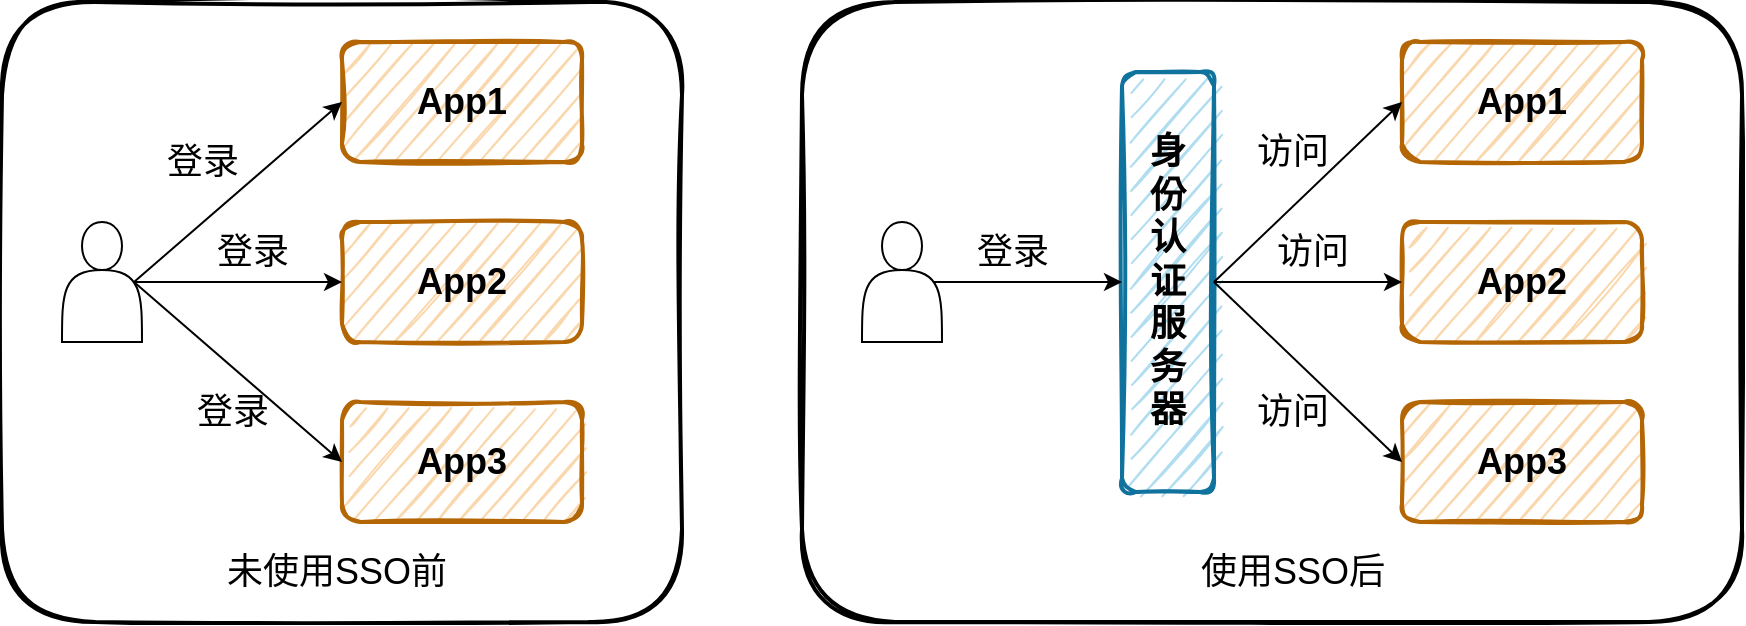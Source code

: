 <mxfile version="19.0.3" type="device"><diagram id="22mfS9VU_5Kv7NF_O8LA" name="第 1 页"><mxGraphModel dx="1186" dy="727" grid="1" gridSize="10" guides="1" tooltips="1" connect="1" arrows="1" fold="1" page="1" pageScale="1" pageWidth="827" pageHeight="1169" math="0" shadow="0"><root><mxCell id="0"/><mxCell id="1" parent="0"/><mxCell id="WaY6V_3Ym8bd02q9bjE4-13" value="" style="group" vertex="1" connectable="0" parent="1"><mxGeometry x="120" y="100" width="340" height="310" as="geometry"/></mxCell><mxCell id="WaY6V_3Ym8bd02q9bjE4-1" value="" style="shape=actor;whiteSpace=wrap;html=1;" vertex="1" parent="WaY6V_3Ym8bd02q9bjE4-13"><mxGeometry x="30" y="110" width="40" height="60" as="geometry"/></mxCell><mxCell id="WaY6V_3Ym8bd02q9bjE4-2" value="&lt;font style=&quot;font-size: 18px;&quot;&gt;&lt;b style=&quot;&quot;&gt;App1&lt;/b&gt;&lt;/font&gt;" style="rounded=1;whiteSpace=wrap;html=1;sketch=1;strokeWidth=2;fillColor=#fad7ac;fillStyle=hachure;strokeColor=#b46504;" vertex="1" parent="WaY6V_3Ym8bd02q9bjE4-13"><mxGeometry x="170" y="20" width="120" height="60" as="geometry"/></mxCell><mxCell id="WaY6V_3Ym8bd02q9bjE4-5" style="rounded=0;orthogonalLoop=1;jettySize=auto;html=1;exitX=0.9;exitY=0.5;exitDx=0;exitDy=0;exitPerimeter=0;entryX=0;entryY=0.5;entryDx=0;entryDy=0;fontSize=18;fontColor=#000000;" edge="1" parent="WaY6V_3Ym8bd02q9bjE4-13" source="WaY6V_3Ym8bd02q9bjE4-1" target="WaY6V_3Ym8bd02q9bjE4-2"><mxGeometry relative="1" as="geometry"/></mxCell><mxCell id="WaY6V_3Ym8bd02q9bjE4-3" value="&lt;font style=&quot;font-size: 18px;&quot;&gt;&lt;b&gt;App2&lt;/b&gt;&lt;/font&gt;" style="rounded=1;whiteSpace=wrap;html=1;sketch=1;strokeWidth=2;fillColor=#fad7ac;fillStyle=hachure;strokeColor=#b46504;" vertex="1" parent="WaY6V_3Ym8bd02q9bjE4-13"><mxGeometry x="170" y="110" width="120" height="60" as="geometry"/></mxCell><mxCell id="WaY6V_3Ym8bd02q9bjE4-6" style="edgeStyle=none;rounded=0;orthogonalLoop=1;jettySize=auto;html=1;exitX=0.9;exitY=0.5;exitDx=0;exitDy=0;exitPerimeter=0;fontSize=18;fontColor=#000000;" edge="1" parent="WaY6V_3Ym8bd02q9bjE4-13" source="WaY6V_3Ym8bd02q9bjE4-1" target="WaY6V_3Ym8bd02q9bjE4-3"><mxGeometry relative="1" as="geometry"/></mxCell><mxCell id="WaY6V_3Ym8bd02q9bjE4-4" value="&lt;font style=&quot;font-size: 18px;&quot;&gt;&lt;b&gt;App3&lt;/b&gt;&lt;/font&gt;" style="rounded=1;whiteSpace=wrap;html=1;sketch=1;strokeWidth=2;fillColor=#fad7ac;fillStyle=hachure;strokeColor=#b46504;" vertex="1" parent="WaY6V_3Ym8bd02q9bjE4-13"><mxGeometry x="170" y="200" width="120" height="60" as="geometry"/></mxCell><mxCell id="WaY6V_3Ym8bd02q9bjE4-7" style="edgeStyle=none;rounded=0;orthogonalLoop=1;jettySize=auto;html=1;exitX=0.9;exitY=0.5;exitDx=0;exitDy=0;exitPerimeter=0;entryX=0;entryY=0.5;entryDx=0;entryDy=0;fontSize=18;fontColor=#000000;" edge="1" parent="WaY6V_3Ym8bd02q9bjE4-13" source="WaY6V_3Ym8bd02q9bjE4-1" target="WaY6V_3Ym8bd02q9bjE4-4"><mxGeometry relative="1" as="geometry"/></mxCell><mxCell id="WaY6V_3Ym8bd02q9bjE4-8" value="登录" style="text;html=1;align=center;verticalAlign=middle;resizable=0;points=[];autosize=1;strokeColor=none;fillColor=none;fontSize=18;fontColor=#000000;" vertex="1" parent="WaY6V_3Ym8bd02q9bjE4-13"><mxGeometry x="75" y="65" width="50" height="30" as="geometry"/></mxCell><mxCell id="WaY6V_3Ym8bd02q9bjE4-9" value="登录" style="text;html=1;align=center;verticalAlign=middle;resizable=0;points=[];autosize=1;strokeColor=none;fillColor=none;fontSize=18;fontColor=#000000;" vertex="1" parent="WaY6V_3Ym8bd02q9bjE4-13"><mxGeometry x="100" y="110" width="50" height="30" as="geometry"/></mxCell><mxCell id="WaY6V_3Ym8bd02q9bjE4-10" value="登录" style="text;html=1;align=center;verticalAlign=middle;resizable=0;points=[];autosize=1;strokeColor=none;fillColor=none;fontSize=18;fontColor=#000000;" vertex="1" parent="WaY6V_3Ym8bd02q9bjE4-13"><mxGeometry x="90" y="190" width="50" height="30" as="geometry"/></mxCell><mxCell id="WaY6V_3Ym8bd02q9bjE4-11" value="" style="rounded=1;whiteSpace=wrap;html=1;sketch=1;fillStyle=hachure;fontSize=18;fontColor=#000000;strokeWidth=2;fillColor=none;" vertex="1" parent="WaY6V_3Ym8bd02q9bjE4-13"><mxGeometry width="340" height="310" as="geometry"/></mxCell><mxCell id="WaY6V_3Ym8bd02q9bjE4-12" value="未使用SSO前" style="text;html=1;strokeColor=none;fillColor=none;align=center;verticalAlign=middle;whiteSpace=wrap;rounded=0;sketch=1;fillStyle=hachure;fontSize=18;fontColor=#000000;" vertex="1" parent="WaY6V_3Ym8bd02q9bjE4-13"><mxGeometry x="100" y="270" width="135" height="30" as="geometry"/></mxCell><mxCell id="WaY6V_3Ym8bd02q9bjE4-38" value="" style="group" vertex="1" connectable="0" parent="1"><mxGeometry x="520" y="100" width="470" height="310" as="geometry"/></mxCell><mxCell id="WaY6V_3Ym8bd02q9bjE4-25" value="" style="rounded=1;whiteSpace=wrap;html=1;sketch=1;fillStyle=hachure;fontSize=18;fontColor=#000000;strokeWidth=2;fillColor=none;" vertex="1" parent="WaY6V_3Ym8bd02q9bjE4-38"><mxGeometry width="470" height="310" as="geometry"/></mxCell><mxCell id="WaY6V_3Ym8bd02q9bjE4-15" value="" style="shape=actor;whiteSpace=wrap;html=1;" vertex="1" parent="WaY6V_3Ym8bd02q9bjE4-38"><mxGeometry x="30" y="110" width="40" height="60" as="geometry"/></mxCell><mxCell id="WaY6V_3Ym8bd02q9bjE4-16" value="&lt;font style=&quot;font-size: 18px;&quot;&gt;&lt;b style=&quot;&quot;&gt;App1&lt;/b&gt;&lt;/font&gt;" style="rounded=1;whiteSpace=wrap;html=1;sketch=1;strokeWidth=2;fillColor=#fad7ac;fillStyle=hachure;strokeColor=#b46504;" vertex="1" parent="WaY6V_3Ym8bd02q9bjE4-38"><mxGeometry x="300" y="20" width="120" height="60" as="geometry"/></mxCell><mxCell id="WaY6V_3Ym8bd02q9bjE4-18" value="&lt;font style=&quot;font-size: 18px;&quot;&gt;&lt;b&gt;App2&lt;/b&gt;&lt;/font&gt;" style="rounded=1;whiteSpace=wrap;html=1;sketch=1;strokeWidth=2;fillColor=#fad7ac;fillStyle=hachure;strokeColor=#b46504;" vertex="1" parent="WaY6V_3Ym8bd02q9bjE4-38"><mxGeometry x="300" y="110" width="120" height="60" as="geometry"/></mxCell><mxCell id="WaY6V_3Ym8bd02q9bjE4-20" value="&lt;font style=&quot;font-size: 18px;&quot;&gt;&lt;b&gt;App3&lt;/b&gt;&lt;/font&gt;" style="rounded=1;whiteSpace=wrap;html=1;sketch=1;strokeWidth=2;fillColor=#fad7ac;fillStyle=hachure;strokeColor=#b46504;" vertex="1" parent="WaY6V_3Ym8bd02q9bjE4-38"><mxGeometry x="300" y="200" width="120" height="60" as="geometry"/></mxCell><mxCell id="WaY6V_3Ym8bd02q9bjE4-23" value="登录" style="text;html=1;align=center;verticalAlign=middle;resizable=0;points=[];autosize=1;strokeColor=none;fillColor=none;fontSize=18;fontColor=#000000;" vertex="1" parent="WaY6V_3Ym8bd02q9bjE4-38"><mxGeometry x="80" y="110" width="50" height="30" as="geometry"/></mxCell><mxCell id="WaY6V_3Ym8bd02q9bjE4-26" value="使用SSO后" style="text;html=1;strokeColor=none;fillColor=none;align=center;verticalAlign=middle;whiteSpace=wrap;rounded=0;sketch=1;fillStyle=hachure;fontSize=18;fontColor=#000000;" vertex="1" parent="WaY6V_3Ym8bd02q9bjE4-38"><mxGeometry x="177.5" y="270" width="135" height="30" as="geometry"/></mxCell><mxCell id="WaY6V_3Ym8bd02q9bjE4-29" value="" style="group" vertex="1" connectable="0" parent="WaY6V_3Ym8bd02q9bjE4-38"><mxGeometry x="160" y="35" width="46" height="210" as="geometry"/></mxCell><mxCell id="WaY6V_3Ym8bd02q9bjE4-27" value="" style="rounded=1;whiteSpace=wrap;html=1;sketch=1;fillStyle=hachure;fontSize=18;strokeWidth=2;fillColor=#b1ddf0;verticalAlign=middle;strokeColor=#10739e;" vertex="1" parent="WaY6V_3Ym8bd02q9bjE4-29"><mxGeometry width="46" height="210" as="geometry"/></mxCell><mxCell id="WaY6V_3Ym8bd02q9bjE4-28" value="&lt;b&gt;身份认证服务器&lt;/b&gt;" style="text;html=1;strokeColor=none;fillColor=none;align=center;verticalAlign=middle;whiteSpace=wrap;rounded=0;sketch=1;fillStyle=hachure;fontSize=18;fontColor=#000000;" vertex="1" parent="WaY6V_3Ym8bd02q9bjE4-29"><mxGeometry x="8" y="20" width="30" height="170" as="geometry"/></mxCell><mxCell id="WaY6V_3Ym8bd02q9bjE4-32" style="edgeStyle=none;rounded=0;orthogonalLoop=1;jettySize=auto;html=1;exitX=1;exitY=0.5;exitDx=0;exitDy=0;entryX=0;entryY=0.5;entryDx=0;entryDy=0;fontSize=18;fontColor=#000000;" edge="1" parent="WaY6V_3Ym8bd02q9bjE4-38" source="WaY6V_3Ym8bd02q9bjE4-27" target="WaY6V_3Ym8bd02q9bjE4-16"><mxGeometry relative="1" as="geometry"/></mxCell><mxCell id="WaY6V_3Ym8bd02q9bjE4-33" style="edgeStyle=none;rounded=0;orthogonalLoop=1;jettySize=auto;html=1;exitX=1;exitY=0.5;exitDx=0;exitDy=0;entryX=0;entryY=0.5;entryDx=0;entryDy=0;fontSize=18;fontColor=#000000;" edge="1" parent="WaY6V_3Ym8bd02q9bjE4-38" source="WaY6V_3Ym8bd02q9bjE4-27" target="WaY6V_3Ym8bd02q9bjE4-18"><mxGeometry relative="1" as="geometry"/></mxCell><mxCell id="WaY6V_3Ym8bd02q9bjE4-31" style="edgeStyle=none;rounded=0;orthogonalLoop=1;jettySize=auto;html=1;exitX=0.9;exitY=0.5;exitDx=0;exitDy=0;exitPerimeter=0;entryX=0;entryY=0.5;entryDx=0;entryDy=0;fontSize=18;fontColor=#000000;" edge="1" parent="WaY6V_3Ym8bd02q9bjE4-38" source="WaY6V_3Ym8bd02q9bjE4-15" target="WaY6V_3Ym8bd02q9bjE4-27"><mxGeometry relative="1" as="geometry"/></mxCell><mxCell id="WaY6V_3Ym8bd02q9bjE4-34" style="edgeStyle=none;rounded=0;orthogonalLoop=1;jettySize=auto;html=1;exitX=1;exitY=0.5;exitDx=0;exitDy=0;entryX=0;entryY=0.5;entryDx=0;entryDy=0;fontSize=18;fontColor=#000000;" edge="1" parent="WaY6V_3Ym8bd02q9bjE4-38" source="WaY6V_3Ym8bd02q9bjE4-27" target="WaY6V_3Ym8bd02q9bjE4-20"><mxGeometry relative="1" as="geometry"/></mxCell><mxCell id="WaY6V_3Ym8bd02q9bjE4-35" value="访问" style="text;html=1;align=center;verticalAlign=middle;resizable=0;points=[];autosize=1;strokeColor=none;fillColor=none;fontSize=18;fontColor=#000000;" vertex="1" parent="WaY6V_3Ym8bd02q9bjE4-38"><mxGeometry x="220" y="60" width="50" height="30" as="geometry"/></mxCell><mxCell id="WaY6V_3Ym8bd02q9bjE4-36" value="访问" style="text;html=1;align=center;verticalAlign=middle;resizable=0;points=[];autosize=1;strokeColor=none;fillColor=none;fontSize=18;fontColor=#000000;" vertex="1" parent="WaY6V_3Ym8bd02q9bjE4-38"><mxGeometry x="230" y="110" width="50" height="30" as="geometry"/></mxCell><mxCell id="WaY6V_3Ym8bd02q9bjE4-37" value="访问" style="text;html=1;align=center;verticalAlign=middle;resizable=0;points=[];autosize=1;strokeColor=none;fillColor=none;fontSize=18;fontColor=#000000;" vertex="1" parent="WaY6V_3Ym8bd02q9bjE4-38"><mxGeometry x="220" y="190" width="50" height="30" as="geometry"/></mxCell></root></mxGraphModel></diagram></mxfile>